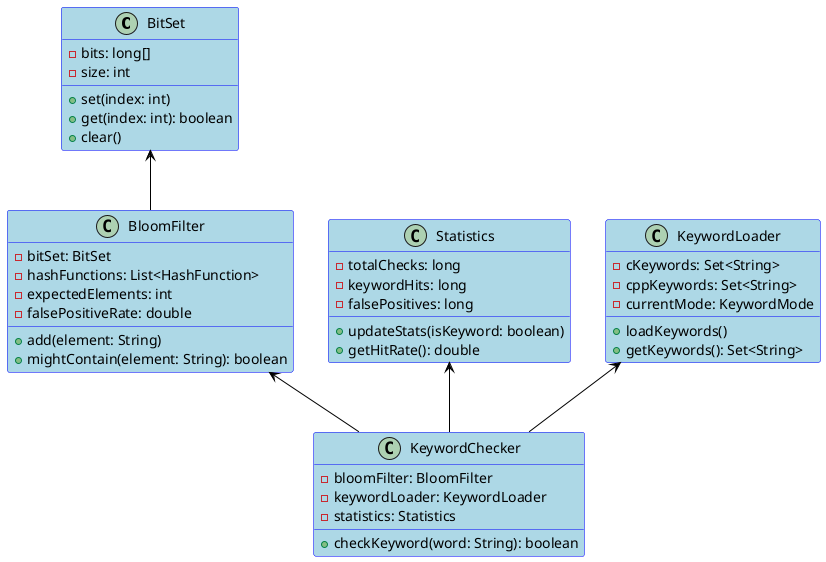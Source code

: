 @startuml 数据结构关系图

skinparam class {
    BackgroundColor LightBlue
    BorderColor Blue
    ArrowColor Black
}

class BitSet {
    -bits: long[]
    -size: int
    +set(index: int)
    +get(index: int): boolean
    +clear()
}

class BloomFilter {
    -bitSet: BitSet
    -hashFunctions: List<HashFunction>
    -expectedElements: int
    -falsePositiveRate: double
    +add(element: String)
    +mightContain(element: String): boolean
}

class KeywordChecker {
    -bloomFilter: BloomFilter
    -keywordLoader: KeywordLoader
    -statistics: Statistics
    +checkKeyword(word: String): boolean
}

class Statistics {
    -totalChecks: long
    -keywordHits: long
    -falsePositives: long
    +updateStats(isKeyword: boolean)
    +getHitRate(): double
}

class KeywordLoader {
    -cKeywords: Set<String>
    -cppKeywords: Set<String>
    -currentMode: KeywordMode
    +loadKeywords()
    +getKeywords(): Set<String>
}

BitSet <-- BloomFilter
BloomFilter <-- KeywordChecker
KeywordLoader <-- KeywordChecker
Statistics <-- KeywordChecker

@enduml